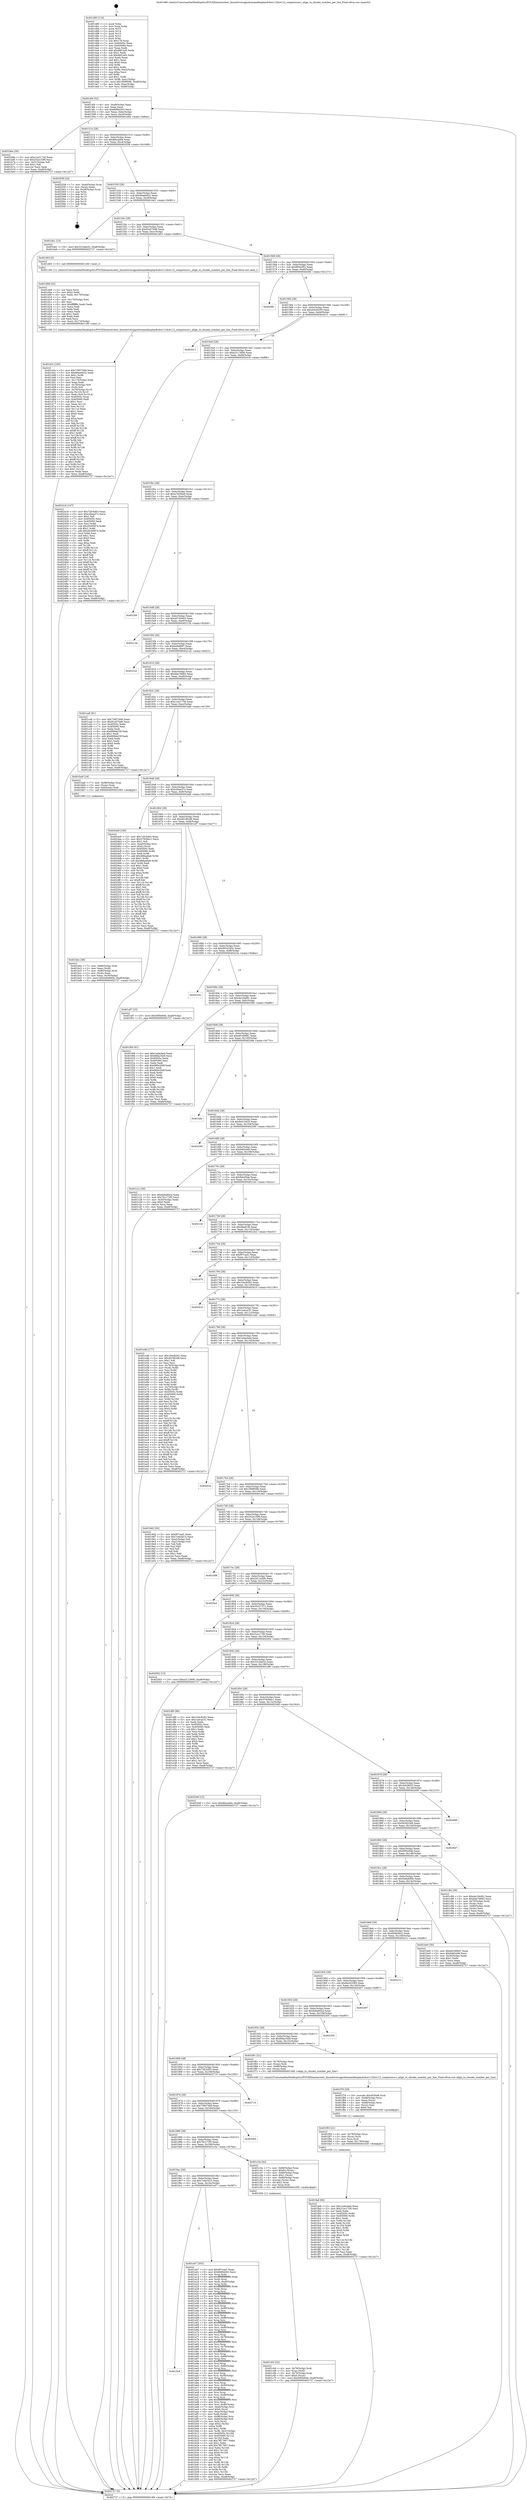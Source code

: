 digraph "0x401480" {
  label = "0x401480 (/mnt/c/Users/mathe/Desktop/tcc/POCII/binaries/extr_linuxdriversgpudrmamddisplaydcdce112dce112_compressor.c_align_to_chunks_number_per_line_Final-ollvm.out::main(0))"
  labelloc = "t"
  node[shape=record]

  Entry [label="",width=0.3,height=0.3,shape=circle,fillcolor=black,style=filled]
  "0x4014f4" [label="{
     0x4014f4 [32]\l
     | [instrs]\l
     &nbsp;&nbsp;0x4014f4 \<+6\>: mov -0xa8(%rbp),%eax\l
     &nbsp;&nbsp;0x4014fa \<+2\>: mov %eax,%ecx\l
     &nbsp;&nbsp;0x4014fc \<+6\>: sub $0x8bf6d263,%ecx\l
     &nbsp;&nbsp;0x401502 \<+6\>: mov %eax,-0xbc(%rbp)\l
     &nbsp;&nbsp;0x401508 \<+6\>: mov %ecx,-0xc0(%rbp)\l
     &nbsp;&nbsp;0x40150e \<+6\>: je 0000000000401b6a \<main+0x6ea\>\l
  }"]
  "0x401b6a" [label="{
     0x401b6a [30]\l
     | [instrs]\l
     &nbsp;&nbsp;0x401b6a \<+5\>: mov $0xc1a2173d,%eax\l
     &nbsp;&nbsp;0x401b6f \<+5\>: mov $0x252e1599,%ecx\l
     &nbsp;&nbsp;0x401b74 \<+3\>: mov -0x31(%rbp),%dl\l
     &nbsp;&nbsp;0x401b77 \<+3\>: test $0x1,%dl\l
     &nbsp;&nbsp;0x401b7a \<+3\>: cmovne %ecx,%eax\l
     &nbsp;&nbsp;0x401b7d \<+6\>: mov %eax,-0xa8(%rbp)\l
     &nbsp;&nbsp;0x401b83 \<+5\>: jmp 0000000000402727 \<main+0x12a7\>\l
  }"]
  "0x401514" [label="{
     0x401514 [28]\l
     | [instrs]\l
     &nbsp;&nbsp;0x401514 \<+5\>: jmp 0000000000401519 \<main+0x99\>\l
     &nbsp;&nbsp;0x401519 \<+6\>: mov -0xbc(%rbp),%eax\l
     &nbsp;&nbsp;0x40151f \<+5\>: sub $0x8facad0e,%eax\l
     &nbsp;&nbsp;0x401524 \<+6\>: mov %eax,-0xc4(%rbp)\l
     &nbsp;&nbsp;0x40152a \<+6\>: je 0000000000402558 \<main+0x10d8\>\l
  }"]
  Exit [label="",width=0.3,height=0.3,shape=circle,fillcolor=black,style=filled,peripheries=2]
  "0x402558" [label="{
     0x402558 [24]\l
     | [instrs]\l
     &nbsp;&nbsp;0x402558 \<+7\>: mov -0xa0(%rbp),%rax\l
     &nbsp;&nbsp;0x40255f \<+2\>: mov (%rax),%eax\l
     &nbsp;&nbsp;0x402561 \<+4\>: lea -0x28(%rbp),%rsp\l
     &nbsp;&nbsp;0x402565 \<+1\>: pop %rbx\l
     &nbsp;&nbsp;0x402566 \<+2\>: pop %r12\l
     &nbsp;&nbsp;0x402568 \<+2\>: pop %r13\l
     &nbsp;&nbsp;0x40256a \<+2\>: pop %r14\l
     &nbsp;&nbsp;0x40256c \<+2\>: pop %r15\l
     &nbsp;&nbsp;0x40256e \<+1\>: pop %rbp\l
     &nbsp;&nbsp;0x40256f \<+1\>: ret\l
  }"]
  "0x401530" [label="{
     0x401530 [28]\l
     | [instrs]\l
     &nbsp;&nbsp;0x401530 \<+5\>: jmp 0000000000401535 \<main+0xb5\>\l
     &nbsp;&nbsp;0x401535 \<+6\>: mov -0xbc(%rbp),%eax\l
     &nbsp;&nbsp;0x40153b \<+5\>: sub $0x90eeb622,%eax\l
     &nbsp;&nbsp;0x401540 \<+6\>: mov %eax,-0xc8(%rbp)\l
     &nbsp;&nbsp;0x401546 \<+6\>: je 0000000000401de1 \<main+0x961\>\l
  }"]
  "0x401fa8" [label="{
     0x401fa8 [90]\l
     | [instrs]\l
     &nbsp;&nbsp;0x401fa8 \<+5\>: mov $0x1adacbed,%eax\l
     &nbsp;&nbsp;0x401fad \<+5\>: mov $0x31ec1700,%esi\l
     &nbsp;&nbsp;0x401fb2 \<+2\>: xor %edx,%edx\l
     &nbsp;&nbsp;0x401fb4 \<+8\>: mov 0x40505c,%r8d\l
     &nbsp;&nbsp;0x401fbc \<+8\>: mov 0x405060,%r9d\l
     &nbsp;&nbsp;0x401fc4 \<+3\>: sub $0x1,%edx\l
     &nbsp;&nbsp;0x401fc7 \<+3\>: mov %r8d,%r10d\l
     &nbsp;&nbsp;0x401fca \<+3\>: add %edx,%r10d\l
     &nbsp;&nbsp;0x401fcd \<+4\>: imul %r10d,%r8d\l
     &nbsp;&nbsp;0x401fd1 \<+4\>: and $0x1,%r8d\l
     &nbsp;&nbsp;0x401fd5 \<+4\>: cmp $0x0,%r8d\l
     &nbsp;&nbsp;0x401fd9 \<+4\>: sete %r11b\l
     &nbsp;&nbsp;0x401fdd \<+4\>: cmp $0xa,%r9d\l
     &nbsp;&nbsp;0x401fe1 \<+3\>: setl %bl\l
     &nbsp;&nbsp;0x401fe4 \<+3\>: mov %r11b,%r14b\l
     &nbsp;&nbsp;0x401fe7 \<+3\>: and %bl,%r14b\l
     &nbsp;&nbsp;0x401fea \<+3\>: xor %bl,%r11b\l
     &nbsp;&nbsp;0x401fed \<+3\>: or %r11b,%r14b\l
     &nbsp;&nbsp;0x401ff0 \<+4\>: test $0x1,%r14b\l
     &nbsp;&nbsp;0x401ff4 \<+3\>: cmovne %esi,%eax\l
     &nbsp;&nbsp;0x401ff7 \<+6\>: mov %eax,-0xa8(%rbp)\l
     &nbsp;&nbsp;0x401ffd \<+5\>: jmp 0000000000402727 \<main+0x12a7\>\l
  }"]
  "0x401de1" [label="{
     0x401de1 [15]\l
     | [instrs]\l
     &nbsp;&nbsp;0x401de1 \<+10\>: movl $0x331bbe32,-0xa8(%rbp)\l
     &nbsp;&nbsp;0x401deb \<+5\>: jmp 0000000000402727 \<main+0x12a7\>\l
  }"]
  "0x40154c" [label="{
     0x40154c [28]\l
     | [instrs]\l
     &nbsp;&nbsp;0x40154c \<+5\>: jmp 0000000000401551 \<main+0xd1\>\l
     &nbsp;&nbsp;0x401551 \<+6\>: mov -0xbc(%rbp),%eax\l
     &nbsp;&nbsp;0x401557 \<+5\>: sub $0x91e57bd6,%eax\l
     &nbsp;&nbsp;0x40155c \<+6\>: mov %eax,-0xcc(%rbp)\l
     &nbsp;&nbsp;0x401562 \<+6\>: je 0000000000401d03 \<main+0x883\>\l
  }"]
  "0x401f93" [label="{
     0x401f93 [21]\l
     | [instrs]\l
     &nbsp;&nbsp;0x401f93 \<+4\>: mov -0x78(%rbp),%rcx\l
     &nbsp;&nbsp;0x401f97 \<+3\>: mov (%rcx),%rcx\l
     &nbsp;&nbsp;0x401f9a \<+3\>: mov %rcx,%rdi\l
     &nbsp;&nbsp;0x401f9d \<+6\>: mov %eax,-0x178(%rbp)\l
     &nbsp;&nbsp;0x401fa3 \<+5\>: call 0000000000401030 \<free@plt\>\l
     | [calls]\l
     &nbsp;&nbsp;0x401030 \{1\} (unknown)\l
  }"]
  "0x401d03" [label="{
     0x401d03 [5]\l
     | [instrs]\l
     &nbsp;&nbsp;0x401d03 \<+5\>: call 0000000000401160 \<next_i\>\l
     | [calls]\l
     &nbsp;&nbsp;0x401160 \{1\} (/mnt/c/Users/mathe/Desktop/tcc/POCII/binaries/extr_linuxdriversgpudrmamddisplaydcdce112dce112_compressor.c_align_to_chunks_number_per_line_Final-ollvm.out::next_i)\l
  }"]
  "0x401568" [label="{
     0x401568 [28]\l
     | [instrs]\l
     &nbsp;&nbsp;0x401568 \<+5\>: jmp 000000000040156d \<main+0xed\>\l
     &nbsp;&nbsp;0x40156d \<+6\>: mov -0xbc(%rbp),%eax\l
     &nbsp;&nbsp;0x401573 \<+5\>: sub $0x9f342f52,%eax\l
     &nbsp;&nbsp;0x401578 \<+6\>: mov %eax,-0xd0(%rbp)\l
     &nbsp;&nbsp;0x40157e \<+6\>: je 00000000004026fc \<main+0x127c\>\l
  }"]
  "0x401f76" [label="{
     0x401f76 [29]\l
     | [instrs]\l
     &nbsp;&nbsp;0x401f76 \<+10\>: movabs $0x4030d6,%rdi\l
     &nbsp;&nbsp;0x401f80 \<+4\>: mov -0x68(%rbp),%rcx\l
     &nbsp;&nbsp;0x401f84 \<+2\>: mov %eax,(%rcx)\l
     &nbsp;&nbsp;0x401f86 \<+4\>: mov -0x68(%rbp),%rcx\l
     &nbsp;&nbsp;0x401f8a \<+2\>: mov (%rcx),%esi\l
     &nbsp;&nbsp;0x401f8c \<+2\>: mov $0x0,%al\l
     &nbsp;&nbsp;0x401f8e \<+5\>: call 0000000000401040 \<printf@plt\>\l
     | [calls]\l
     &nbsp;&nbsp;0x401040 \{1\} (unknown)\l
  }"]
  "0x4026fc" [label="{
     0x4026fc\l
  }", style=dashed]
  "0x401584" [label="{
     0x401584 [28]\l
     | [instrs]\l
     &nbsp;&nbsp;0x401584 \<+5\>: jmp 0000000000401589 \<main+0x109\>\l
     &nbsp;&nbsp;0x401589 \<+6\>: mov -0xbc(%rbp),%eax\l
     &nbsp;&nbsp;0x40158f \<+5\>: sub $0xa0d3d259,%eax\l
     &nbsp;&nbsp;0x401594 \<+6\>: mov %eax,-0xd4(%rbp)\l
     &nbsp;&nbsp;0x40159a \<+6\>: je 0000000000402011 \<main+0xb91\>\l
  }"]
  "0x401d3c" [label="{
     0x401d3c [165]\l
     | [instrs]\l
     &nbsp;&nbsp;0x401d3c \<+5\>: mov $0x73857d49,%ecx\l
     &nbsp;&nbsp;0x401d41 \<+5\>: mov $0x90eeb622,%edx\l
     &nbsp;&nbsp;0x401d46 \<+3\>: mov $0x1,%r8b\l
     &nbsp;&nbsp;0x401d49 \<+2\>: xor %esi,%esi\l
     &nbsp;&nbsp;0x401d4b \<+6\>: mov -0x174(%rbp),%edi\l
     &nbsp;&nbsp;0x401d51 \<+3\>: imul %eax,%edi\l
     &nbsp;&nbsp;0x401d54 \<+4\>: mov -0x78(%rbp),%r9\l
     &nbsp;&nbsp;0x401d58 \<+3\>: mov (%r9),%r9\l
     &nbsp;&nbsp;0x401d5b \<+4\>: mov -0x70(%rbp),%r10\l
     &nbsp;&nbsp;0x401d5f \<+3\>: movslq (%r10),%r10\l
     &nbsp;&nbsp;0x401d62 \<+4\>: mov %edi,(%r9,%r10,4)\l
     &nbsp;&nbsp;0x401d66 \<+7\>: mov 0x40505c,%eax\l
     &nbsp;&nbsp;0x401d6d \<+7\>: mov 0x405060,%edi\l
     &nbsp;&nbsp;0x401d74 \<+3\>: sub $0x1,%esi\l
     &nbsp;&nbsp;0x401d77 \<+3\>: mov %eax,%r11d\l
     &nbsp;&nbsp;0x401d7a \<+3\>: add %esi,%r11d\l
     &nbsp;&nbsp;0x401d7d \<+4\>: imul %r11d,%eax\l
     &nbsp;&nbsp;0x401d81 \<+3\>: and $0x1,%eax\l
     &nbsp;&nbsp;0x401d84 \<+3\>: cmp $0x0,%eax\l
     &nbsp;&nbsp;0x401d87 \<+3\>: sete %bl\l
     &nbsp;&nbsp;0x401d8a \<+3\>: cmp $0xa,%edi\l
     &nbsp;&nbsp;0x401d8d \<+4\>: setl %r14b\l
     &nbsp;&nbsp;0x401d91 \<+3\>: mov %bl,%r15b\l
     &nbsp;&nbsp;0x401d94 \<+4\>: xor $0xff,%r15b\l
     &nbsp;&nbsp;0x401d98 \<+3\>: mov %r14b,%r12b\l
     &nbsp;&nbsp;0x401d9b \<+4\>: xor $0xff,%r12b\l
     &nbsp;&nbsp;0x401d9f \<+4\>: xor $0x1,%r8b\l
     &nbsp;&nbsp;0x401da3 \<+3\>: mov %r15b,%r13b\l
     &nbsp;&nbsp;0x401da6 \<+4\>: and $0xff,%r13b\l
     &nbsp;&nbsp;0x401daa \<+3\>: and %r8b,%bl\l
     &nbsp;&nbsp;0x401dad \<+3\>: mov %r12b,%al\l
     &nbsp;&nbsp;0x401db0 \<+2\>: and $0xff,%al\l
     &nbsp;&nbsp;0x401db2 \<+3\>: and %r8b,%r14b\l
     &nbsp;&nbsp;0x401db5 \<+3\>: or %bl,%r13b\l
     &nbsp;&nbsp;0x401db8 \<+3\>: or %r14b,%al\l
     &nbsp;&nbsp;0x401dbb \<+3\>: xor %al,%r13b\l
     &nbsp;&nbsp;0x401dbe \<+3\>: or %r12b,%r15b\l
     &nbsp;&nbsp;0x401dc1 \<+4\>: xor $0xff,%r15b\l
     &nbsp;&nbsp;0x401dc5 \<+4\>: or $0x1,%r8b\l
     &nbsp;&nbsp;0x401dc9 \<+3\>: and %r8b,%r15b\l
     &nbsp;&nbsp;0x401dcc \<+3\>: or %r15b,%r13b\l
     &nbsp;&nbsp;0x401dcf \<+4\>: test $0x1,%r13b\l
     &nbsp;&nbsp;0x401dd3 \<+3\>: cmovne %edx,%ecx\l
     &nbsp;&nbsp;0x401dd6 \<+6\>: mov %ecx,-0xa8(%rbp)\l
     &nbsp;&nbsp;0x401ddc \<+5\>: jmp 0000000000402727 \<main+0x12a7\>\l
  }"]
  "0x402011" [label="{
     0x402011\l
  }", style=dashed]
  "0x4015a0" [label="{
     0x4015a0 [28]\l
     | [instrs]\l
     &nbsp;&nbsp;0x4015a0 \<+5\>: jmp 00000000004015a5 \<main+0x125\>\l
     &nbsp;&nbsp;0x4015a5 \<+6\>: mov -0xbc(%rbp),%eax\l
     &nbsp;&nbsp;0x4015ab \<+5\>: sub $0xa3113690,%eax\l
     &nbsp;&nbsp;0x4015b0 \<+6\>: mov %eax,-0xd8(%rbp)\l
     &nbsp;&nbsp;0x4015b6 \<+6\>: je 0000000000402416 \<main+0xf96\>\l
  }"]
  "0x401d08" [label="{
     0x401d08 [52]\l
     | [instrs]\l
     &nbsp;&nbsp;0x401d08 \<+2\>: xor %ecx,%ecx\l
     &nbsp;&nbsp;0x401d0a \<+5\>: mov $0x2,%edx\l
     &nbsp;&nbsp;0x401d0f \<+6\>: mov %edx,-0x170(%rbp)\l
     &nbsp;&nbsp;0x401d15 \<+1\>: cltd\l
     &nbsp;&nbsp;0x401d16 \<+6\>: mov -0x170(%rbp),%esi\l
     &nbsp;&nbsp;0x401d1c \<+2\>: idiv %esi\l
     &nbsp;&nbsp;0x401d1e \<+6\>: imul $0xfffffffe,%edx,%edx\l
     &nbsp;&nbsp;0x401d24 \<+2\>: mov %ecx,%edi\l
     &nbsp;&nbsp;0x401d26 \<+2\>: sub %edx,%edi\l
     &nbsp;&nbsp;0x401d28 \<+2\>: mov %ecx,%edx\l
     &nbsp;&nbsp;0x401d2a \<+3\>: sub $0x1,%edx\l
     &nbsp;&nbsp;0x401d2d \<+2\>: add %edx,%edi\l
     &nbsp;&nbsp;0x401d2f \<+2\>: sub %edi,%ecx\l
     &nbsp;&nbsp;0x401d31 \<+6\>: mov %ecx,-0x174(%rbp)\l
     &nbsp;&nbsp;0x401d37 \<+5\>: call 0000000000401160 \<next_i\>\l
     | [calls]\l
     &nbsp;&nbsp;0x401160 \{1\} (/mnt/c/Users/mathe/Desktop/tcc/POCII/binaries/extr_linuxdriversgpudrmamddisplaydcdce112dce112_compressor.c_align_to_chunks_number_per_line_Final-ollvm.out::next_i)\l
  }"]
  "0x402416" [label="{
     0x402416 [147]\l
     | [instrs]\l
     &nbsp;&nbsp;0x402416 \<+5\>: mov $0x72fc5d03,%eax\l
     &nbsp;&nbsp;0x40241b \<+5\>: mov $0xc2bea37c,%ecx\l
     &nbsp;&nbsp;0x402420 \<+2\>: mov $0x1,%dl\l
     &nbsp;&nbsp;0x402422 \<+7\>: mov 0x40505c,%esi\l
     &nbsp;&nbsp;0x402429 \<+7\>: mov 0x405060,%edi\l
     &nbsp;&nbsp;0x402430 \<+3\>: mov %esi,%r8d\l
     &nbsp;&nbsp;0x402433 \<+7\>: sub $0x20c95874,%r8d\l
     &nbsp;&nbsp;0x40243a \<+4\>: sub $0x1,%r8d\l
     &nbsp;&nbsp;0x40243e \<+7\>: add $0x20c95874,%r8d\l
     &nbsp;&nbsp;0x402445 \<+4\>: imul %r8d,%esi\l
     &nbsp;&nbsp;0x402449 \<+3\>: and $0x1,%esi\l
     &nbsp;&nbsp;0x40244c \<+3\>: cmp $0x0,%esi\l
     &nbsp;&nbsp;0x40244f \<+4\>: sete %r9b\l
     &nbsp;&nbsp;0x402453 \<+3\>: cmp $0xa,%edi\l
     &nbsp;&nbsp;0x402456 \<+4\>: setl %r10b\l
     &nbsp;&nbsp;0x40245a \<+3\>: mov %r9b,%r11b\l
     &nbsp;&nbsp;0x40245d \<+4\>: xor $0xff,%r11b\l
     &nbsp;&nbsp;0x402461 \<+3\>: mov %r10b,%bl\l
     &nbsp;&nbsp;0x402464 \<+3\>: xor $0xff,%bl\l
     &nbsp;&nbsp;0x402467 \<+3\>: xor $0x1,%dl\l
     &nbsp;&nbsp;0x40246a \<+3\>: mov %r11b,%r14b\l
     &nbsp;&nbsp;0x40246d \<+4\>: and $0xff,%r14b\l
     &nbsp;&nbsp;0x402471 \<+3\>: and %dl,%r9b\l
     &nbsp;&nbsp;0x402474 \<+3\>: mov %bl,%r15b\l
     &nbsp;&nbsp;0x402477 \<+4\>: and $0xff,%r15b\l
     &nbsp;&nbsp;0x40247b \<+3\>: and %dl,%r10b\l
     &nbsp;&nbsp;0x40247e \<+3\>: or %r9b,%r14b\l
     &nbsp;&nbsp;0x402481 \<+3\>: or %r10b,%r15b\l
     &nbsp;&nbsp;0x402484 \<+3\>: xor %r15b,%r14b\l
     &nbsp;&nbsp;0x402487 \<+3\>: or %bl,%r11b\l
     &nbsp;&nbsp;0x40248a \<+4\>: xor $0xff,%r11b\l
     &nbsp;&nbsp;0x40248e \<+3\>: or $0x1,%dl\l
     &nbsp;&nbsp;0x402491 \<+3\>: and %dl,%r11b\l
     &nbsp;&nbsp;0x402494 \<+3\>: or %r11b,%r14b\l
     &nbsp;&nbsp;0x402497 \<+4\>: test $0x1,%r14b\l
     &nbsp;&nbsp;0x40249b \<+3\>: cmovne %ecx,%eax\l
     &nbsp;&nbsp;0x40249e \<+6\>: mov %eax,-0xa8(%rbp)\l
     &nbsp;&nbsp;0x4024a4 \<+5\>: jmp 0000000000402727 \<main+0x12a7\>\l
  }"]
  "0x4015bc" [label="{
     0x4015bc [28]\l
     | [instrs]\l
     &nbsp;&nbsp;0x4015bc \<+5\>: jmp 00000000004015c1 \<main+0x141\>\l
     &nbsp;&nbsp;0x4015c1 \<+6\>: mov -0xbc(%rbp),%eax\l
     &nbsp;&nbsp;0x4015c7 \<+5\>: sub $0xa795f4a9,%eax\l
     &nbsp;&nbsp;0x4015cc \<+6\>: mov %eax,-0xdc(%rbp)\l
     &nbsp;&nbsp;0x4015d2 \<+6\>: je 000000000040236f \<main+0xeef\>\l
  }"]
  "0x401c64" [label="{
     0x401c64 [32]\l
     | [instrs]\l
     &nbsp;&nbsp;0x401c64 \<+4\>: mov -0x78(%rbp),%rdi\l
     &nbsp;&nbsp;0x401c68 \<+3\>: mov %rax,(%rdi)\l
     &nbsp;&nbsp;0x401c6b \<+4\>: mov -0x70(%rbp),%rax\l
     &nbsp;&nbsp;0x401c6f \<+6\>: movl $0x0,(%rax)\l
     &nbsp;&nbsp;0x401c75 \<+10\>: movl $0x56f5e64b,-0xa8(%rbp)\l
     &nbsp;&nbsp;0x401c7f \<+5\>: jmp 0000000000402727 \<main+0x12a7\>\l
  }"]
  "0x40236f" [label="{
     0x40236f\l
  }", style=dashed]
  "0x4015d8" [label="{
     0x4015d8 [28]\l
     | [instrs]\l
     &nbsp;&nbsp;0x4015d8 \<+5\>: jmp 00000000004015dd \<main+0x15d\>\l
     &nbsp;&nbsp;0x4015dd \<+6\>: mov -0xbc(%rbp),%eax\l
     &nbsp;&nbsp;0x4015e3 \<+5\>: sub $0xab7d3643,%eax\l
     &nbsp;&nbsp;0x4015e8 \<+6\>: mov %eax,-0xe0(%rbp)\l
     &nbsp;&nbsp;0x4015ee \<+6\>: je 000000000040213d \<main+0xcbd\>\l
  }"]
  "0x401bbc" [label="{
     0x401bbc [36]\l
     | [instrs]\l
     &nbsp;&nbsp;0x401bbc \<+7\>: mov -0x90(%rbp),%rdi\l
     &nbsp;&nbsp;0x401bc3 \<+2\>: mov %eax,(%rdi)\l
     &nbsp;&nbsp;0x401bc5 \<+7\>: mov -0x90(%rbp),%rdi\l
     &nbsp;&nbsp;0x401bcc \<+2\>: mov (%rdi),%eax\l
     &nbsp;&nbsp;0x401bce \<+3\>: mov %eax,-0x30(%rbp)\l
     &nbsp;&nbsp;0x401bd1 \<+10\>: movl $0x5a9a9d0b,-0xa8(%rbp)\l
     &nbsp;&nbsp;0x401bdb \<+5\>: jmp 0000000000402727 \<main+0x12a7\>\l
  }"]
  "0x40213d" [label="{
     0x40213d\l
  }", style=dashed]
  "0x4015f4" [label="{
     0x4015f4 [28]\l
     | [instrs]\l
     &nbsp;&nbsp;0x4015f4 \<+5\>: jmp 00000000004015f9 \<main+0x179\>\l
     &nbsp;&nbsp;0x4015f9 \<+6\>: mov -0xbc(%rbp),%eax\l
     &nbsp;&nbsp;0x4015ff \<+5\>: sub $0xba9e8fd7,%eax\l
     &nbsp;&nbsp;0x401604 \<+6\>: mov %eax,-0xe4(%rbp)\l
     &nbsp;&nbsp;0x40160a \<+6\>: je 00000000004021a2 \<main+0xd22\>\l
  }"]
  "0x4019c8" [label="{
     0x4019c8\l
  }", style=dashed]
  "0x4021a2" [label="{
     0x4021a2\l
  }", style=dashed]
  "0x401610" [label="{
     0x401610 [28]\l
     | [instrs]\l
     &nbsp;&nbsp;0x401610 \<+5\>: jmp 0000000000401615 \<main+0x195\>\l
     &nbsp;&nbsp;0x401615 \<+6\>: mov -0xbc(%rbp),%eax\l
     &nbsp;&nbsp;0x40161b \<+5\>: sub $0xbbe76683,%eax\l
     &nbsp;&nbsp;0x401620 \<+6\>: mov %eax,-0xe8(%rbp)\l
     &nbsp;&nbsp;0x401626 \<+6\>: je 0000000000401ca8 \<main+0x828\>\l
  }"]
  "0x401a07" [label="{
     0x401a07 [355]\l
     | [instrs]\l
     &nbsp;&nbsp;0x401a07 \<+5\>: mov $0xf97cad1,%eax\l
     &nbsp;&nbsp;0x401a0c \<+5\>: mov $0x8bf6d263,%ecx\l
     &nbsp;&nbsp;0x401a11 \<+3\>: mov %rsp,%rdx\l
     &nbsp;&nbsp;0x401a14 \<+4\>: add $0xfffffffffffffff0,%rdx\l
     &nbsp;&nbsp;0x401a18 \<+3\>: mov %rdx,%rsp\l
     &nbsp;&nbsp;0x401a1b \<+7\>: mov %rdx,-0xa0(%rbp)\l
     &nbsp;&nbsp;0x401a22 \<+3\>: mov %rsp,%rdx\l
     &nbsp;&nbsp;0x401a25 \<+4\>: add $0xfffffffffffffff0,%rdx\l
     &nbsp;&nbsp;0x401a29 \<+3\>: mov %rdx,%rsp\l
     &nbsp;&nbsp;0x401a2c \<+3\>: mov %rsp,%rsi\l
     &nbsp;&nbsp;0x401a2f \<+4\>: add $0xfffffffffffffff0,%rsi\l
     &nbsp;&nbsp;0x401a33 \<+3\>: mov %rsi,%rsp\l
     &nbsp;&nbsp;0x401a36 \<+7\>: mov %rsi,-0x98(%rbp)\l
     &nbsp;&nbsp;0x401a3d \<+3\>: mov %rsp,%rsi\l
     &nbsp;&nbsp;0x401a40 \<+4\>: add $0xfffffffffffffff0,%rsi\l
     &nbsp;&nbsp;0x401a44 \<+3\>: mov %rsi,%rsp\l
     &nbsp;&nbsp;0x401a47 \<+7\>: mov %rsi,-0x90(%rbp)\l
     &nbsp;&nbsp;0x401a4e \<+3\>: mov %rsp,%rsi\l
     &nbsp;&nbsp;0x401a51 \<+4\>: add $0xfffffffffffffff0,%rsi\l
     &nbsp;&nbsp;0x401a55 \<+3\>: mov %rsi,%rsp\l
     &nbsp;&nbsp;0x401a58 \<+7\>: mov %rsi,-0x88(%rbp)\l
     &nbsp;&nbsp;0x401a5f \<+3\>: mov %rsp,%rsi\l
     &nbsp;&nbsp;0x401a62 \<+4\>: add $0xfffffffffffffff0,%rsi\l
     &nbsp;&nbsp;0x401a66 \<+3\>: mov %rsi,%rsp\l
     &nbsp;&nbsp;0x401a69 \<+4\>: mov %rsi,-0x80(%rbp)\l
     &nbsp;&nbsp;0x401a6d \<+3\>: mov %rsp,%rsi\l
     &nbsp;&nbsp;0x401a70 \<+4\>: add $0xfffffffffffffff0,%rsi\l
     &nbsp;&nbsp;0x401a74 \<+3\>: mov %rsi,%rsp\l
     &nbsp;&nbsp;0x401a77 \<+4\>: mov %rsi,-0x78(%rbp)\l
     &nbsp;&nbsp;0x401a7b \<+3\>: mov %rsp,%rsi\l
     &nbsp;&nbsp;0x401a7e \<+4\>: add $0xfffffffffffffff0,%rsi\l
     &nbsp;&nbsp;0x401a82 \<+3\>: mov %rsi,%rsp\l
     &nbsp;&nbsp;0x401a85 \<+4\>: mov %rsi,-0x70(%rbp)\l
     &nbsp;&nbsp;0x401a89 \<+3\>: mov %rsp,%rsi\l
     &nbsp;&nbsp;0x401a8c \<+4\>: add $0xfffffffffffffff0,%rsi\l
     &nbsp;&nbsp;0x401a90 \<+3\>: mov %rsi,%rsp\l
     &nbsp;&nbsp;0x401a93 \<+4\>: mov %rsi,-0x68(%rbp)\l
     &nbsp;&nbsp;0x401a97 \<+3\>: mov %rsp,%rsi\l
     &nbsp;&nbsp;0x401a9a \<+4\>: add $0xfffffffffffffff0,%rsi\l
     &nbsp;&nbsp;0x401a9e \<+3\>: mov %rsi,%rsp\l
     &nbsp;&nbsp;0x401aa1 \<+4\>: mov %rsi,-0x60(%rbp)\l
     &nbsp;&nbsp;0x401aa5 \<+3\>: mov %rsp,%rsi\l
     &nbsp;&nbsp;0x401aa8 \<+4\>: add $0xfffffffffffffff0,%rsi\l
     &nbsp;&nbsp;0x401aac \<+3\>: mov %rsi,%rsp\l
     &nbsp;&nbsp;0x401aaf \<+4\>: mov %rsi,-0x58(%rbp)\l
     &nbsp;&nbsp;0x401ab3 \<+3\>: mov %rsp,%rsi\l
     &nbsp;&nbsp;0x401ab6 \<+4\>: add $0xfffffffffffffff0,%rsi\l
     &nbsp;&nbsp;0x401aba \<+3\>: mov %rsi,%rsp\l
     &nbsp;&nbsp;0x401abd \<+4\>: mov %rsi,-0x50(%rbp)\l
     &nbsp;&nbsp;0x401ac1 \<+3\>: mov %rsp,%rsi\l
     &nbsp;&nbsp;0x401ac4 \<+4\>: add $0xfffffffffffffff0,%rsi\l
     &nbsp;&nbsp;0x401ac8 \<+3\>: mov %rsi,%rsp\l
     &nbsp;&nbsp;0x401acb \<+4\>: mov %rsi,-0x48(%rbp)\l
     &nbsp;&nbsp;0x401acf \<+3\>: mov %rsp,%rsi\l
     &nbsp;&nbsp;0x401ad2 \<+4\>: add $0xfffffffffffffff0,%rsi\l
     &nbsp;&nbsp;0x401ad6 \<+3\>: mov %rsi,%rsp\l
     &nbsp;&nbsp;0x401ad9 \<+4\>: mov %rsi,-0x40(%rbp)\l
     &nbsp;&nbsp;0x401add \<+7\>: mov -0xa0(%rbp),%rsi\l
     &nbsp;&nbsp;0x401ae4 \<+6\>: movl $0x0,(%rsi)\l
     &nbsp;&nbsp;0x401aea \<+6\>: mov -0xac(%rbp),%edi\l
     &nbsp;&nbsp;0x401af0 \<+2\>: mov %edi,(%rdx)\l
     &nbsp;&nbsp;0x401af2 \<+7\>: mov -0x98(%rbp),%rsi\l
     &nbsp;&nbsp;0x401af9 \<+7\>: mov -0xb8(%rbp),%r8\l
     &nbsp;&nbsp;0x401b00 \<+3\>: mov %r8,(%rsi)\l
     &nbsp;&nbsp;0x401b03 \<+3\>: cmpl $0x2,(%rdx)\l
     &nbsp;&nbsp;0x401b06 \<+4\>: setne %r9b\l
     &nbsp;&nbsp;0x401b0a \<+4\>: and $0x1,%r9b\l
     &nbsp;&nbsp;0x401b0e \<+4\>: mov %r9b,-0x31(%rbp)\l
     &nbsp;&nbsp;0x401b12 \<+8\>: mov 0x40505c,%r10d\l
     &nbsp;&nbsp;0x401b1a \<+8\>: mov 0x405060,%r11d\l
     &nbsp;&nbsp;0x401b22 \<+3\>: mov %r10d,%ebx\l
     &nbsp;&nbsp;0x401b25 \<+6\>: sub $0x7ff17607,%ebx\l
     &nbsp;&nbsp;0x401b2b \<+3\>: sub $0x1,%ebx\l
     &nbsp;&nbsp;0x401b2e \<+6\>: add $0x7ff17607,%ebx\l
     &nbsp;&nbsp;0x401b34 \<+4\>: imul %ebx,%r10d\l
     &nbsp;&nbsp;0x401b38 \<+4\>: and $0x1,%r10d\l
     &nbsp;&nbsp;0x401b3c \<+4\>: cmp $0x0,%r10d\l
     &nbsp;&nbsp;0x401b40 \<+4\>: sete %r9b\l
     &nbsp;&nbsp;0x401b44 \<+4\>: cmp $0xa,%r11d\l
     &nbsp;&nbsp;0x401b48 \<+4\>: setl %r14b\l
     &nbsp;&nbsp;0x401b4c \<+3\>: mov %r9b,%r15b\l
     &nbsp;&nbsp;0x401b4f \<+3\>: and %r14b,%r15b\l
     &nbsp;&nbsp;0x401b52 \<+3\>: xor %r14b,%r9b\l
     &nbsp;&nbsp;0x401b55 \<+3\>: or %r9b,%r15b\l
     &nbsp;&nbsp;0x401b58 \<+4\>: test $0x1,%r15b\l
     &nbsp;&nbsp;0x401b5c \<+3\>: cmovne %ecx,%eax\l
     &nbsp;&nbsp;0x401b5f \<+6\>: mov %eax,-0xa8(%rbp)\l
     &nbsp;&nbsp;0x401b65 \<+5\>: jmp 0000000000402727 \<main+0x12a7\>\l
  }"]
  "0x401ca8" [label="{
     0x401ca8 [91]\l
     | [instrs]\l
     &nbsp;&nbsp;0x401ca8 \<+5\>: mov $0x73857d49,%eax\l
     &nbsp;&nbsp;0x401cad \<+5\>: mov $0x91e57bd6,%ecx\l
     &nbsp;&nbsp;0x401cb2 \<+7\>: mov 0x40505c,%edx\l
     &nbsp;&nbsp;0x401cb9 \<+7\>: mov 0x405060,%esi\l
     &nbsp;&nbsp;0x401cc0 \<+2\>: mov %edx,%edi\l
     &nbsp;&nbsp;0x401cc2 \<+6\>: sub $0x689de25f,%edi\l
     &nbsp;&nbsp;0x401cc8 \<+3\>: sub $0x1,%edi\l
     &nbsp;&nbsp;0x401ccb \<+6\>: add $0x689de25f,%edi\l
     &nbsp;&nbsp;0x401cd1 \<+3\>: imul %edi,%edx\l
     &nbsp;&nbsp;0x401cd4 \<+3\>: and $0x1,%edx\l
     &nbsp;&nbsp;0x401cd7 \<+3\>: cmp $0x0,%edx\l
     &nbsp;&nbsp;0x401cda \<+4\>: sete %r8b\l
     &nbsp;&nbsp;0x401cde \<+3\>: cmp $0xa,%esi\l
     &nbsp;&nbsp;0x401ce1 \<+4\>: setl %r9b\l
     &nbsp;&nbsp;0x401ce5 \<+3\>: mov %r8b,%r10b\l
     &nbsp;&nbsp;0x401ce8 \<+3\>: and %r9b,%r10b\l
     &nbsp;&nbsp;0x401ceb \<+3\>: xor %r9b,%r8b\l
     &nbsp;&nbsp;0x401cee \<+3\>: or %r8b,%r10b\l
     &nbsp;&nbsp;0x401cf1 \<+4\>: test $0x1,%r10b\l
     &nbsp;&nbsp;0x401cf5 \<+3\>: cmovne %ecx,%eax\l
     &nbsp;&nbsp;0x401cf8 \<+6\>: mov %eax,-0xa8(%rbp)\l
     &nbsp;&nbsp;0x401cfe \<+5\>: jmp 0000000000402727 \<main+0x12a7\>\l
  }"]
  "0x40162c" [label="{
     0x40162c [28]\l
     | [instrs]\l
     &nbsp;&nbsp;0x40162c \<+5\>: jmp 0000000000401631 \<main+0x1b1\>\l
     &nbsp;&nbsp;0x401631 \<+6\>: mov -0xbc(%rbp),%eax\l
     &nbsp;&nbsp;0x401637 \<+5\>: sub $0xc1a2173d,%eax\l
     &nbsp;&nbsp;0x40163c \<+6\>: mov %eax,-0xec(%rbp)\l
     &nbsp;&nbsp;0x401642 \<+6\>: je 0000000000401ba9 \<main+0x729\>\l
  }"]
  "0x4019ac" [label="{
     0x4019ac [28]\l
     | [instrs]\l
     &nbsp;&nbsp;0x4019ac \<+5\>: jmp 00000000004019b1 \<main+0x531\>\l
     &nbsp;&nbsp;0x4019b1 \<+6\>: mov -0xbc(%rbp),%eax\l
     &nbsp;&nbsp;0x4019b7 \<+5\>: sub $0x7cde5415,%eax\l
     &nbsp;&nbsp;0x4019bc \<+6\>: mov %eax,-0x16c(%rbp)\l
     &nbsp;&nbsp;0x4019c2 \<+6\>: je 0000000000401a07 \<main+0x587\>\l
  }"]
  "0x401ba9" [label="{
     0x401ba9 [19]\l
     | [instrs]\l
     &nbsp;&nbsp;0x401ba9 \<+7\>: mov -0x98(%rbp),%rax\l
     &nbsp;&nbsp;0x401bb0 \<+3\>: mov (%rax),%rax\l
     &nbsp;&nbsp;0x401bb3 \<+4\>: mov 0x8(%rax),%rdi\l
     &nbsp;&nbsp;0x401bb7 \<+5\>: call 0000000000401060 \<atoi@plt\>\l
     | [calls]\l
     &nbsp;&nbsp;0x401060 \{1\} (unknown)\l
  }"]
  "0x401648" [label="{
     0x401648 [28]\l
     | [instrs]\l
     &nbsp;&nbsp;0x401648 \<+5\>: jmp 000000000040164d \<main+0x1cd\>\l
     &nbsp;&nbsp;0x40164d \<+6\>: mov -0xbc(%rbp),%eax\l
     &nbsp;&nbsp;0x401653 \<+5\>: sub $0xc2bea37c,%eax\l
     &nbsp;&nbsp;0x401658 \<+6\>: mov %eax,-0xf0(%rbp)\l
     &nbsp;&nbsp;0x40165e \<+6\>: je 00000000004024a9 \<main+0x1029\>\l
  }"]
  "0x401c3a" [label="{
     0x401c3a [42]\l
     | [instrs]\l
     &nbsp;&nbsp;0x401c3a \<+7\>: mov -0x88(%rbp),%rax\l
     &nbsp;&nbsp;0x401c41 \<+6\>: movl $0x64,(%rax)\l
     &nbsp;&nbsp;0x401c47 \<+4\>: mov -0x80(%rbp),%rax\l
     &nbsp;&nbsp;0x401c4b \<+6\>: movl $0x1,(%rax)\l
     &nbsp;&nbsp;0x401c51 \<+4\>: mov -0x80(%rbp),%rax\l
     &nbsp;&nbsp;0x401c55 \<+3\>: movslq (%rax),%rax\l
     &nbsp;&nbsp;0x401c58 \<+4\>: shl $0x2,%rax\l
     &nbsp;&nbsp;0x401c5c \<+3\>: mov %rax,%rdi\l
     &nbsp;&nbsp;0x401c5f \<+5\>: call 0000000000401050 \<malloc@plt\>\l
     | [calls]\l
     &nbsp;&nbsp;0x401050 \{1\} (unknown)\l
  }"]
  "0x4024a9" [label="{
     0x4024a9 [160]\l
     | [instrs]\l
     &nbsp;&nbsp;0x4024a9 \<+5\>: mov $0x72fc5d03,%eax\l
     &nbsp;&nbsp;0x4024ae \<+5\>: mov $0x378394c1,%ecx\l
     &nbsp;&nbsp;0x4024b3 \<+2\>: mov $0x1,%dl\l
     &nbsp;&nbsp;0x4024b5 \<+7\>: mov -0xa0(%rbp),%rsi\l
     &nbsp;&nbsp;0x4024bc \<+6\>: movl $0x0,(%rsi)\l
     &nbsp;&nbsp;0x4024c2 \<+7\>: mov 0x40505c,%edi\l
     &nbsp;&nbsp;0x4024c9 \<+8\>: mov 0x405060,%r8d\l
     &nbsp;&nbsp;0x4024d1 \<+3\>: mov %edi,%r9d\l
     &nbsp;&nbsp;0x4024d4 \<+7\>: add $0x468aa6a8,%r9d\l
     &nbsp;&nbsp;0x4024db \<+4\>: sub $0x1,%r9d\l
     &nbsp;&nbsp;0x4024df \<+7\>: sub $0x468aa6a8,%r9d\l
     &nbsp;&nbsp;0x4024e6 \<+4\>: imul %r9d,%edi\l
     &nbsp;&nbsp;0x4024ea \<+3\>: and $0x1,%edi\l
     &nbsp;&nbsp;0x4024ed \<+3\>: cmp $0x0,%edi\l
     &nbsp;&nbsp;0x4024f0 \<+4\>: sete %r10b\l
     &nbsp;&nbsp;0x4024f4 \<+4\>: cmp $0xa,%r8d\l
     &nbsp;&nbsp;0x4024f8 \<+4\>: setl %r11b\l
     &nbsp;&nbsp;0x4024fc \<+3\>: mov %r10b,%bl\l
     &nbsp;&nbsp;0x4024ff \<+3\>: xor $0xff,%bl\l
     &nbsp;&nbsp;0x402502 \<+3\>: mov %r11b,%r14b\l
     &nbsp;&nbsp;0x402505 \<+4\>: xor $0xff,%r14b\l
     &nbsp;&nbsp;0x402509 \<+3\>: xor $0x1,%dl\l
     &nbsp;&nbsp;0x40250c \<+3\>: mov %bl,%r15b\l
     &nbsp;&nbsp;0x40250f \<+4\>: and $0xff,%r15b\l
     &nbsp;&nbsp;0x402513 \<+3\>: and %dl,%r10b\l
     &nbsp;&nbsp;0x402516 \<+3\>: mov %r14b,%r12b\l
     &nbsp;&nbsp;0x402519 \<+4\>: and $0xff,%r12b\l
     &nbsp;&nbsp;0x40251d \<+3\>: and %dl,%r11b\l
     &nbsp;&nbsp;0x402520 \<+3\>: or %r10b,%r15b\l
     &nbsp;&nbsp;0x402523 \<+3\>: or %r11b,%r12b\l
     &nbsp;&nbsp;0x402526 \<+3\>: xor %r12b,%r15b\l
     &nbsp;&nbsp;0x402529 \<+3\>: or %r14b,%bl\l
     &nbsp;&nbsp;0x40252c \<+3\>: xor $0xff,%bl\l
     &nbsp;&nbsp;0x40252f \<+3\>: or $0x1,%dl\l
     &nbsp;&nbsp;0x402532 \<+2\>: and %dl,%bl\l
     &nbsp;&nbsp;0x402534 \<+3\>: or %bl,%r15b\l
     &nbsp;&nbsp;0x402537 \<+4\>: test $0x1,%r15b\l
     &nbsp;&nbsp;0x40253b \<+3\>: cmovne %ecx,%eax\l
     &nbsp;&nbsp;0x40253e \<+6\>: mov %eax,-0xa8(%rbp)\l
     &nbsp;&nbsp;0x402544 \<+5\>: jmp 0000000000402727 \<main+0x12a7\>\l
  }"]
  "0x401664" [label="{
     0x401664 [28]\l
     | [instrs]\l
     &nbsp;&nbsp;0x401664 \<+5\>: jmp 0000000000401669 \<main+0x1e9\>\l
     &nbsp;&nbsp;0x401669 \<+6\>: mov -0xbc(%rbp),%eax\l
     &nbsp;&nbsp;0x40166f \<+5\>: sub $0xd01f62d8,%eax\l
     &nbsp;&nbsp;0x401674 \<+6\>: mov %eax,-0xf4(%rbp)\l
     &nbsp;&nbsp;0x40167a \<+6\>: je 0000000000401ef7 \<main+0xa77\>\l
  }"]
  "0x401990" [label="{
     0x401990 [28]\l
     | [instrs]\l
     &nbsp;&nbsp;0x401990 \<+5\>: jmp 0000000000401995 \<main+0x515\>\l
     &nbsp;&nbsp;0x401995 \<+6\>: mov -0xbc(%rbp),%eax\l
     &nbsp;&nbsp;0x40199b \<+5\>: sub $0x76c172f5,%eax\l
     &nbsp;&nbsp;0x4019a0 \<+6\>: mov %eax,-0x168(%rbp)\l
     &nbsp;&nbsp;0x4019a6 \<+6\>: je 0000000000401c3a \<main+0x7ba\>\l
  }"]
  "0x401ef7" [label="{
     0x401ef7 [15]\l
     | [instrs]\l
     &nbsp;&nbsp;0x401ef7 \<+10\>: movl $0x56f5e64b,-0xa8(%rbp)\l
     &nbsp;&nbsp;0x401f01 \<+5\>: jmp 0000000000402727 \<main+0x12a7\>\l
  }"]
  "0x401680" [label="{
     0x401680 [28]\l
     | [instrs]\l
     &nbsp;&nbsp;0x401680 \<+5\>: jmp 0000000000401685 \<main+0x205\>\l
     &nbsp;&nbsp;0x401685 \<+6\>: mov -0xbc(%rbp),%eax\l
     &nbsp;&nbsp;0x40168b \<+5\>: sub $0xd6343452,%eax\l
     &nbsp;&nbsp;0x401690 \<+6\>: mov %eax,-0xf8(%rbp)\l
     &nbsp;&nbsp;0x401696 \<+6\>: je 000000000040223a \<main+0xdba\>\l
  }"]
  "0x4025b5" [label="{
     0x4025b5\l
  }", style=dashed]
  "0x40223a" [label="{
     0x40223a\l
  }", style=dashed]
  "0x40169c" [label="{
     0x40169c [28]\l
     | [instrs]\l
     &nbsp;&nbsp;0x40169c \<+5\>: jmp 00000000004016a1 \<main+0x221\>\l
     &nbsp;&nbsp;0x4016a1 \<+6\>: mov -0xbc(%rbp),%eax\l
     &nbsp;&nbsp;0x4016a7 \<+5\>: sub $0xda104d91,%eax\l
     &nbsp;&nbsp;0x4016ac \<+6\>: mov %eax,-0xfc(%rbp)\l
     &nbsp;&nbsp;0x4016b2 \<+6\>: je 0000000000401f06 \<main+0xa86\>\l
  }"]
  "0x401974" [label="{
     0x401974 [28]\l
     | [instrs]\l
     &nbsp;&nbsp;0x401974 \<+5\>: jmp 0000000000401979 \<main+0x4f9\>\l
     &nbsp;&nbsp;0x401979 \<+6\>: mov -0xbc(%rbp),%eax\l
     &nbsp;&nbsp;0x40197f \<+5\>: sub $0x73857d49,%eax\l
     &nbsp;&nbsp;0x401984 \<+6\>: mov %eax,-0x164(%rbp)\l
     &nbsp;&nbsp;0x40198a \<+6\>: je 00000000004025b5 \<main+0x1135\>\l
  }"]
  "0x401f06" [label="{
     0x401f06 [91]\l
     | [instrs]\l
     &nbsp;&nbsp;0x401f06 \<+5\>: mov $0x1adacbed,%eax\l
     &nbsp;&nbsp;0x401f0b \<+5\>: mov $0x6fda1628,%ecx\l
     &nbsp;&nbsp;0x401f10 \<+7\>: mov 0x40505c,%edx\l
     &nbsp;&nbsp;0x401f17 \<+7\>: mov 0x405060,%esi\l
     &nbsp;&nbsp;0x401f1e \<+2\>: mov %edx,%edi\l
     &nbsp;&nbsp;0x401f20 \<+6\>: add $0x680e2b9f,%edi\l
     &nbsp;&nbsp;0x401f26 \<+3\>: sub $0x1,%edi\l
     &nbsp;&nbsp;0x401f29 \<+6\>: sub $0x680e2b9f,%edi\l
     &nbsp;&nbsp;0x401f2f \<+3\>: imul %edi,%edx\l
     &nbsp;&nbsp;0x401f32 \<+3\>: and $0x1,%edx\l
     &nbsp;&nbsp;0x401f35 \<+3\>: cmp $0x0,%edx\l
     &nbsp;&nbsp;0x401f38 \<+4\>: sete %r8b\l
     &nbsp;&nbsp;0x401f3c \<+3\>: cmp $0xa,%esi\l
     &nbsp;&nbsp;0x401f3f \<+4\>: setl %r9b\l
     &nbsp;&nbsp;0x401f43 \<+3\>: mov %r8b,%r10b\l
     &nbsp;&nbsp;0x401f46 \<+3\>: and %r9b,%r10b\l
     &nbsp;&nbsp;0x401f49 \<+3\>: xor %r9b,%r8b\l
     &nbsp;&nbsp;0x401f4c \<+3\>: or %r8b,%r10b\l
     &nbsp;&nbsp;0x401f4f \<+4\>: test $0x1,%r10b\l
     &nbsp;&nbsp;0x401f53 \<+3\>: cmovne %ecx,%eax\l
     &nbsp;&nbsp;0x401f56 \<+6\>: mov %eax,-0xa8(%rbp)\l
     &nbsp;&nbsp;0x401f5c \<+5\>: jmp 0000000000402727 \<main+0x12a7\>\l
  }"]
  "0x4016b8" [label="{
     0x4016b8 [28]\l
     | [instrs]\l
     &nbsp;&nbsp;0x4016b8 \<+5\>: jmp 00000000004016bd \<main+0x23d\>\l
     &nbsp;&nbsp;0x4016bd \<+6\>: mov -0xbc(%rbp),%eax\l
     &nbsp;&nbsp;0x4016c3 \<+5\>: sub $0xe8166681,%eax\l
     &nbsp;&nbsp;0x4016c8 \<+6\>: mov %eax,-0x100(%rbp)\l
     &nbsp;&nbsp;0x4016ce \<+6\>: je 0000000000401bfe \<main+0x77e\>\l
  }"]
  "0x402710" [label="{
     0x402710\l
  }", style=dashed]
  "0x401bfe" [label="{
     0x401bfe\l
  }", style=dashed]
  "0x4016d4" [label="{
     0x4016d4 [28]\l
     | [instrs]\l
     &nbsp;&nbsp;0x4016d4 \<+5\>: jmp 00000000004016d9 \<main+0x259\>\l
     &nbsp;&nbsp;0x4016d9 \<+6\>: mov -0xbc(%rbp),%eax\l
     &nbsp;&nbsp;0x4016df \<+5\>: sub $0xfe410423,%eax\l
     &nbsp;&nbsp;0x4016e4 \<+6\>: mov %eax,-0x104(%rbp)\l
     &nbsp;&nbsp;0x4016ea \<+6\>: je 0000000000402290 \<main+0xe10\>\l
  }"]
  "0x401958" [label="{
     0x401958 [28]\l
     | [instrs]\l
     &nbsp;&nbsp;0x401958 \<+5\>: jmp 000000000040195d \<main+0x4dd\>\l
     &nbsp;&nbsp;0x40195d \<+6\>: mov -0xbc(%rbp),%eax\l
     &nbsp;&nbsp;0x401963 \<+5\>: sub $0x72fc5d03,%eax\l
     &nbsp;&nbsp;0x401968 \<+6\>: mov %eax,-0x160(%rbp)\l
     &nbsp;&nbsp;0x40196e \<+6\>: je 0000000000402710 \<main+0x1290\>\l
  }"]
  "0x402290" [label="{
     0x402290\l
  }", style=dashed]
  "0x4016f0" [label="{
     0x4016f0 [28]\l
     | [instrs]\l
     &nbsp;&nbsp;0x4016f0 \<+5\>: jmp 00000000004016f5 \<main+0x275\>\l
     &nbsp;&nbsp;0x4016f5 \<+6\>: mov -0xbc(%rbp),%eax\l
     &nbsp;&nbsp;0x4016fb \<+5\>: sub $0x6462d48,%eax\l
     &nbsp;&nbsp;0x401700 \<+6\>: mov %eax,-0x108(%rbp)\l
     &nbsp;&nbsp;0x401706 \<+6\>: je 0000000000401c1c \<main+0x79c\>\l
  }"]
  "0x401f61" [label="{
     0x401f61 [21]\l
     | [instrs]\l
     &nbsp;&nbsp;0x401f61 \<+4\>: mov -0x78(%rbp),%rax\l
     &nbsp;&nbsp;0x401f65 \<+3\>: mov (%rax),%rdi\l
     &nbsp;&nbsp;0x401f68 \<+7\>: mov -0x88(%rbp),%rax\l
     &nbsp;&nbsp;0x401f6f \<+2\>: mov (%rax),%esi\l
     &nbsp;&nbsp;0x401f71 \<+5\>: call 0000000000401440 \<align_to_chunks_number_per_line\>\l
     | [calls]\l
     &nbsp;&nbsp;0x401440 \{1\} (/mnt/c/Users/mathe/Desktop/tcc/POCII/binaries/extr_linuxdriversgpudrmamddisplaydcdce112dce112_compressor.c_align_to_chunks_number_per_line_Final-ollvm.out::align_to_chunks_number_per_line)\l
  }"]
  "0x401c1c" [label="{
     0x401c1c [30]\l
     | [instrs]\l
     &nbsp;&nbsp;0x401c1c \<+5\>: mov $0x6e0a60cd,%eax\l
     &nbsp;&nbsp;0x401c21 \<+5\>: mov $0x76c172f5,%ecx\l
     &nbsp;&nbsp;0x401c26 \<+3\>: mov -0x30(%rbp),%edx\l
     &nbsp;&nbsp;0x401c29 \<+3\>: cmp $0x0,%edx\l
     &nbsp;&nbsp;0x401c2c \<+3\>: cmove %ecx,%eax\l
     &nbsp;&nbsp;0x401c2f \<+6\>: mov %eax,-0xa8(%rbp)\l
     &nbsp;&nbsp;0x401c35 \<+5\>: jmp 0000000000402727 \<main+0x12a7\>\l
  }"]
  "0x40170c" [label="{
     0x40170c [28]\l
     | [instrs]\l
     &nbsp;&nbsp;0x40170c \<+5\>: jmp 0000000000401711 \<main+0x291\>\l
     &nbsp;&nbsp;0x401711 \<+6\>: mov -0xbc(%rbp),%eax\l
     &nbsp;&nbsp;0x401717 \<+5\>: sub $0x8dcd5da,%eax\l
     &nbsp;&nbsp;0x40171c \<+6\>: mov %eax,-0x10c(%rbp)\l
     &nbsp;&nbsp;0x401722 \<+6\>: je 000000000040214c \<main+0xccc\>\l
  }"]
  "0x40193c" [label="{
     0x40193c [28]\l
     | [instrs]\l
     &nbsp;&nbsp;0x40193c \<+5\>: jmp 0000000000401941 \<main+0x4c1\>\l
     &nbsp;&nbsp;0x401941 \<+6\>: mov -0xbc(%rbp),%eax\l
     &nbsp;&nbsp;0x401947 \<+5\>: sub $0x6fda1628,%eax\l
     &nbsp;&nbsp;0x40194c \<+6\>: mov %eax,-0x15c(%rbp)\l
     &nbsp;&nbsp;0x401952 \<+6\>: je 0000000000401f61 \<main+0xae1\>\l
  }"]
  "0x40214c" [label="{
     0x40214c\l
  }", style=dashed]
  "0x401728" [label="{
     0x401728 [28]\l
     | [instrs]\l
     &nbsp;&nbsp;0x401728 \<+5\>: jmp 000000000040172d \<main+0x2ad\>\l
     &nbsp;&nbsp;0x40172d \<+6\>: mov -0xbc(%rbp),%eax\l
     &nbsp;&nbsp;0x401733 \<+5\>: sub $0xdba91fb,%eax\l
     &nbsp;&nbsp;0x401738 \<+6\>: mov %eax,-0x110(%rbp)\l
     &nbsp;&nbsp;0x40173e \<+6\>: je 00000000004022b2 \<main+0xe32\>\l
  }"]
  "0x402305" [label="{
     0x402305\l
  }", style=dashed]
  "0x4022b2" [label="{
     0x4022b2\l
  }", style=dashed]
  "0x401744" [label="{
     0x401744 [28]\l
     | [instrs]\l
     &nbsp;&nbsp;0x401744 \<+5\>: jmp 0000000000401749 \<main+0x2c9\>\l
     &nbsp;&nbsp;0x401749 \<+6\>: mov -0xbc(%rbp),%eax\l
     &nbsp;&nbsp;0x40174f \<+5\>: sub $0xf97cad1,%eax\l
     &nbsp;&nbsp;0x401754 \<+6\>: mov %eax,-0x114(%rbp)\l
     &nbsp;&nbsp;0x40175a \<+6\>: je 0000000000402570 \<main+0x10f0\>\l
  }"]
  "0x401920" [label="{
     0x401920 [28]\l
     | [instrs]\l
     &nbsp;&nbsp;0x401920 \<+5\>: jmp 0000000000401925 \<main+0x4a5\>\l
     &nbsp;&nbsp;0x401925 \<+6\>: mov -0xbc(%rbp),%eax\l
     &nbsp;&nbsp;0x40192b \<+5\>: sub $0x6e0a60cd,%eax\l
     &nbsp;&nbsp;0x401930 \<+6\>: mov %eax,-0x158(%rbp)\l
     &nbsp;&nbsp;0x401936 \<+6\>: je 0000000000402305 \<main+0xe85\>\l
  }"]
  "0x402570" [label="{
     0x402570\l
  }", style=dashed]
  "0x401760" [label="{
     0x401760 [28]\l
     | [instrs]\l
     &nbsp;&nbsp;0x401760 \<+5\>: jmp 0000000000401765 \<main+0x2e5\>\l
     &nbsp;&nbsp;0x401765 \<+6\>: mov -0xbc(%rbp),%eax\l
     &nbsp;&nbsp;0x40176b \<+5\>: sub $0x10ec8262,%eax\l
     &nbsp;&nbsp;0x401770 \<+6\>: mov %eax,-0x118(%rbp)\l
     &nbsp;&nbsp;0x401776 \<+6\>: je 0000000000402610 \<main+0x1190\>\l
  }"]
  "0x402407" [label="{
     0x402407\l
  }", style=dashed]
  "0x402610" [label="{
     0x402610\l
  }", style=dashed]
  "0x40177c" [label="{
     0x40177c [28]\l
     | [instrs]\l
     &nbsp;&nbsp;0x40177c \<+5\>: jmp 0000000000401781 \<main+0x301\>\l
     &nbsp;&nbsp;0x401781 \<+6\>: mov -0xbc(%rbp),%eax\l
     &nbsp;&nbsp;0x401787 \<+5\>: sub $0x1a4cac31,%eax\l
     &nbsp;&nbsp;0x40178c \<+6\>: mov %eax,-0x11c(%rbp)\l
     &nbsp;&nbsp;0x401792 \<+6\>: je 0000000000401e46 \<main+0x9c6\>\l
  }"]
  "0x401904" [label="{
     0x401904 [28]\l
     | [instrs]\l
     &nbsp;&nbsp;0x401904 \<+5\>: jmp 0000000000401909 \<main+0x489\>\l
     &nbsp;&nbsp;0x401909 \<+6\>: mov -0xbc(%rbp),%eax\l
     &nbsp;&nbsp;0x40190f \<+5\>: sub $0x6a263383,%eax\l
     &nbsp;&nbsp;0x401914 \<+6\>: mov %eax,-0x154(%rbp)\l
     &nbsp;&nbsp;0x40191a \<+6\>: je 0000000000402407 \<main+0xf87\>\l
  }"]
  "0x401e46" [label="{
     0x401e46 [177]\l
     | [instrs]\l
     &nbsp;&nbsp;0x401e46 \<+5\>: mov $0x10ec8262,%eax\l
     &nbsp;&nbsp;0x401e4b \<+5\>: mov $0xd01f62d8,%ecx\l
     &nbsp;&nbsp;0x401e50 \<+2\>: mov $0x1,%dl\l
     &nbsp;&nbsp;0x401e52 \<+2\>: xor %esi,%esi\l
     &nbsp;&nbsp;0x401e54 \<+4\>: mov -0x70(%rbp),%rdi\l
     &nbsp;&nbsp;0x401e58 \<+3\>: mov (%rdi),%r8d\l
     &nbsp;&nbsp;0x401e5b \<+3\>: mov %esi,%r9d\l
     &nbsp;&nbsp;0x401e5e \<+3\>: sub %r8d,%r9d\l
     &nbsp;&nbsp;0x401e61 \<+3\>: mov %esi,%r8d\l
     &nbsp;&nbsp;0x401e64 \<+4\>: sub $0x1,%r8d\l
     &nbsp;&nbsp;0x401e68 \<+3\>: add %r8d,%r9d\l
     &nbsp;&nbsp;0x401e6b \<+3\>: mov %esi,%r8d\l
     &nbsp;&nbsp;0x401e6e \<+3\>: sub %r9d,%r8d\l
     &nbsp;&nbsp;0x401e71 \<+4\>: mov -0x70(%rbp),%rdi\l
     &nbsp;&nbsp;0x401e75 \<+3\>: mov %r8d,(%rdi)\l
     &nbsp;&nbsp;0x401e78 \<+8\>: mov 0x40505c,%r8d\l
     &nbsp;&nbsp;0x401e80 \<+8\>: mov 0x405060,%r9d\l
     &nbsp;&nbsp;0x401e88 \<+3\>: sub $0x1,%esi\l
     &nbsp;&nbsp;0x401e8b \<+3\>: mov %r8d,%r10d\l
     &nbsp;&nbsp;0x401e8e \<+3\>: add %esi,%r10d\l
     &nbsp;&nbsp;0x401e91 \<+4\>: imul %r10d,%r8d\l
     &nbsp;&nbsp;0x401e95 \<+4\>: and $0x1,%r8d\l
     &nbsp;&nbsp;0x401e99 \<+4\>: cmp $0x0,%r8d\l
     &nbsp;&nbsp;0x401e9d \<+4\>: sete %r11b\l
     &nbsp;&nbsp;0x401ea1 \<+4\>: cmp $0xa,%r9d\l
     &nbsp;&nbsp;0x401ea5 \<+3\>: setl %bl\l
     &nbsp;&nbsp;0x401ea8 \<+3\>: mov %r11b,%r14b\l
     &nbsp;&nbsp;0x401eab \<+4\>: xor $0xff,%r14b\l
     &nbsp;&nbsp;0x401eaf \<+3\>: mov %bl,%r15b\l
     &nbsp;&nbsp;0x401eb2 \<+4\>: xor $0xff,%r15b\l
     &nbsp;&nbsp;0x401eb6 \<+3\>: xor $0x1,%dl\l
     &nbsp;&nbsp;0x401eb9 \<+3\>: mov %r14b,%r12b\l
     &nbsp;&nbsp;0x401ebc \<+4\>: and $0xff,%r12b\l
     &nbsp;&nbsp;0x401ec0 \<+3\>: and %dl,%r11b\l
     &nbsp;&nbsp;0x401ec3 \<+3\>: mov %r15b,%r13b\l
     &nbsp;&nbsp;0x401ec6 \<+4\>: and $0xff,%r13b\l
     &nbsp;&nbsp;0x401eca \<+2\>: and %dl,%bl\l
     &nbsp;&nbsp;0x401ecc \<+3\>: or %r11b,%r12b\l
     &nbsp;&nbsp;0x401ecf \<+3\>: or %bl,%r13b\l
     &nbsp;&nbsp;0x401ed2 \<+3\>: xor %r13b,%r12b\l
     &nbsp;&nbsp;0x401ed5 \<+3\>: or %r15b,%r14b\l
     &nbsp;&nbsp;0x401ed8 \<+4\>: xor $0xff,%r14b\l
     &nbsp;&nbsp;0x401edc \<+3\>: or $0x1,%dl\l
     &nbsp;&nbsp;0x401edf \<+3\>: and %dl,%r14b\l
     &nbsp;&nbsp;0x401ee2 \<+3\>: or %r14b,%r12b\l
     &nbsp;&nbsp;0x401ee5 \<+4\>: test $0x1,%r12b\l
     &nbsp;&nbsp;0x401ee9 \<+3\>: cmovne %ecx,%eax\l
     &nbsp;&nbsp;0x401eec \<+6\>: mov %eax,-0xa8(%rbp)\l
     &nbsp;&nbsp;0x401ef2 \<+5\>: jmp 0000000000402727 \<main+0x12a7\>\l
  }"]
  "0x401798" [label="{
     0x401798 [28]\l
     | [instrs]\l
     &nbsp;&nbsp;0x401798 \<+5\>: jmp 000000000040179d \<main+0x31d\>\l
     &nbsp;&nbsp;0x40179d \<+6\>: mov -0xbc(%rbp),%eax\l
     &nbsp;&nbsp;0x4017a3 \<+5\>: sub $0x1adacbed,%eax\l
     &nbsp;&nbsp;0x4017a8 \<+6\>: mov %eax,-0x120(%rbp)\l
     &nbsp;&nbsp;0x4017ae \<+6\>: je 000000000040263a \<main+0x11ba\>\l
  }"]
  "0x40221c" [label="{
     0x40221c\l
  }", style=dashed]
  "0x40263a" [label="{
     0x40263a\l
  }", style=dashed]
  "0x4017b4" [label="{
     0x4017b4 [28]\l
     | [instrs]\l
     &nbsp;&nbsp;0x4017b4 \<+5\>: jmp 00000000004017b9 \<main+0x339\>\l
     &nbsp;&nbsp;0x4017b9 \<+6\>: mov -0xbc(%rbp),%eax\l
     &nbsp;&nbsp;0x4017bf \<+5\>: sub $0x1f09959b,%eax\l
     &nbsp;&nbsp;0x4017c4 \<+6\>: mov %eax,-0x124(%rbp)\l
     &nbsp;&nbsp;0x4017ca \<+6\>: je 00000000004019d2 \<main+0x552\>\l
  }"]
  "0x4018e8" [label="{
     0x4018e8 [28]\l
     | [instrs]\l
     &nbsp;&nbsp;0x4018e8 \<+5\>: jmp 00000000004018ed \<main+0x46d\>\l
     &nbsp;&nbsp;0x4018ed \<+6\>: mov -0xbc(%rbp),%eax\l
     &nbsp;&nbsp;0x4018f3 \<+5\>: sub $0x604b90c2,%eax\l
     &nbsp;&nbsp;0x4018f8 \<+6\>: mov %eax,-0x150(%rbp)\l
     &nbsp;&nbsp;0x4018fe \<+6\>: je 000000000040221c \<main+0xd9c\>\l
  }"]
  "0x4019d2" [label="{
     0x4019d2 [53]\l
     | [instrs]\l
     &nbsp;&nbsp;0x4019d2 \<+5\>: mov $0xf97cad1,%eax\l
     &nbsp;&nbsp;0x4019d7 \<+5\>: mov $0x7cde5415,%ecx\l
     &nbsp;&nbsp;0x4019dc \<+6\>: mov -0xa2(%rbp),%dl\l
     &nbsp;&nbsp;0x4019e2 \<+7\>: mov -0xa1(%rbp),%sil\l
     &nbsp;&nbsp;0x4019e9 \<+3\>: mov %dl,%dil\l
     &nbsp;&nbsp;0x4019ec \<+3\>: and %sil,%dil\l
     &nbsp;&nbsp;0x4019ef \<+3\>: xor %sil,%dl\l
     &nbsp;&nbsp;0x4019f2 \<+3\>: or %dl,%dil\l
     &nbsp;&nbsp;0x4019f5 \<+4\>: test $0x1,%dil\l
     &nbsp;&nbsp;0x4019f9 \<+3\>: cmovne %ecx,%eax\l
     &nbsp;&nbsp;0x4019fc \<+6\>: mov %eax,-0xa8(%rbp)\l
     &nbsp;&nbsp;0x401a02 \<+5\>: jmp 0000000000402727 \<main+0x12a7\>\l
  }"]
  "0x4017d0" [label="{
     0x4017d0 [28]\l
     | [instrs]\l
     &nbsp;&nbsp;0x4017d0 \<+5\>: jmp 00000000004017d5 \<main+0x355\>\l
     &nbsp;&nbsp;0x4017d5 \<+6\>: mov -0xbc(%rbp),%eax\l
     &nbsp;&nbsp;0x4017db \<+5\>: sub $0x252e1599,%eax\l
     &nbsp;&nbsp;0x4017e0 \<+6\>: mov %eax,-0x128(%rbp)\l
     &nbsp;&nbsp;0x4017e6 \<+6\>: je 0000000000401b88 \<main+0x708\>\l
  }"]
  "0x402727" [label="{
     0x402727 [5]\l
     | [instrs]\l
     &nbsp;&nbsp;0x402727 \<+5\>: jmp 00000000004014f4 \<main+0x74\>\l
  }"]
  "0x401480" [label="{
     0x401480 [116]\l
     | [instrs]\l
     &nbsp;&nbsp;0x401480 \<+1\>: push %rbp\l
     &nbsp;&nbsp;0x401481 \<+3\>: mov %rsp,%rbp\l
     &nbsp;&nbsp;0x401484 \<+2\>: push %r15\l
     &nbsp;&nbsp;0x401486 \<+2\>: push %r14\l
     &nbsp;&nbsp;0x401488 \<+2\>: push %r13\l
     &nbsp;&nbsp;0x40148a \<+2\>: push %r12\l
     &nbsp;&nbsp;0x40148c \<+1\>: push %rbx\l
     &nbsp;&nbsp;0x40148d \<+7\>: sub $0x178,%rsp\l
     &nbsp;&nbsp;0x401494 \<+7\>: mov 0x40505c,%eax\l
     &nbsp;&nbsp;0x40149b \<+7\>: mov 0x405060,%ecx\l
     &nbsp;&nbsp;0x4014a2 \<+2\>: mov %eax,%edx\l
     &nbsp;&nbsp;0x4014a4 \<+6\>: add $0xd6f1ad5,%edx\l
     &nbsp;&nbsp;0x4014aa \<+3\>: sub $0x1,%edx\l
     &nbsp;&nbsp;0x4014ad \<+6\>: sub $0xd6f1ad5,%edx\l
     &nbsp;&nbsp;0x4014b3 \<+3\>: imul %edx,%eax\l
     &nbsp;&nbsp;0x4014b6 \<+3\>: and $0x1,%eax\l
     &nbsp;&nbsp;0x4014b9 \<+3\>: cmp $0x0,%eax\l
     &nbsp;&nbsp;0x4014bc \<+4\>: sete %r8b\l
     &nbsp;&nbsp;0x4014c0 \<+4\>: and $0x1,%r8b\l
     &nbsp;&nbsp;0x4014c4 \<+7\>: mov %r8b,-0xa2(%rbp)\l
     &nbsp;&nbsp;0x4014cb \<+3\>: cmp $0xa,%ecx\l
     &nbsp;&nbsp;0x4014ce \<+4\>: setl %r8b\l
     &nbsp;&nbsp;0x4014d2 \<+4\>: and $0x1,%r8b\l
     &nbsp;&nbsp;0x4014d6 \<+7\>: mov %r8b,-0xa1(%rbp)\l
     &nbsp;&nbsp;0x4014dd \<+10\>: movl $0x1f09959b,-0xa8(%rbp)\l
     &nbsp;&nbsp;0x4014e7 \<+6\>: mov %edi,-0xac(%rbp)\l
     &nbsp;&nbsp;0x4014ed \<+7\>: mov %rsi,-0xb8(%rbp)\l
  }"]
  "0x401be0" [label="{
     0x401be0 [30]\l
     | [instrs]\l
     &nbsp;&nbsp;0x401be0 \<+5\>: mov $0xe8166681,%eax\l
     &nbsp;&nbsp;0x401be5 \<+5\>: mov $0x6462d48,%ecx\l
     &nbsp;&nbsp;0x401bea \<+3\>: mov -0x30(%rbp),%edx\l
     &nbsp;&nbsp;0x401bed \<+3\>: cmp $0x1,%edx\l
     &nbsp;&nbsp;0x401bf0 \<+3\>: cmovl %ecx,%eax\l
     &nbsp;&nbsp;0x401bf3 \<+6\>: mov %eax,-0xa8(%rbp)\l
     &nbsp;&nbsp;0x401bf9 \<+5\>: jmp 0000000000402727 \<main+0x12a7\>\l
  }"]
  "0x401b88" [label="{
     0x401b88\l
  }", style=dashed]
  "0x4017ec" [label="{
     0x4017ec [28]\l
     | [instrs]\l
     &nbsp;&nbsp;0x4017ec \<+5\>: jmp 00000000004017f1 \<main+0x371\>\l
     &nbsp;&nbsp;0x4017f1 \<+6\>: mov -0xbc(%rbp),%eax\l
     &nbsp;&nbsp;0x4017f7 \<+5\>: sub $0x2d11ed0b,%eax\l
     &nbsp;&nbsp;0x4017fc \<+6\>: mov %eax,-0x12c(%rbp)\l
     &nbsp;&nbsp;0x401802 \<+6\>: je 00000000004020a4 \<main+0xc24\>\l
  }"]
  "0x4018cc" [label="{
     0x4018cc [28]\l
     | [instrs]\l
     &nbsp;&nbsp;0x4018cc \<+5\>: jmp 00000000004018d1 \<main+0x451\>\l
     &nbsp;&nbsp;0x4018d1 \<+6\>: mov -0xbc(%rbp),%eax\l
     &nbsp;&nbsp;0x4018d7 \<+5\>: sub $0x5a9a9d0b,%eax\l
     &nbsp;&nbsp;0x4018dc \<+6\>: mov %eax,-0x14c(%rbp)\l
     &nbsp;&nbsp;0x4018e2 \<+6\>: je 0000000000401be0 \<main+0x760\>\l
  }"]
  "0x4020a4" [label="{
     0x4020a4\l
  }", style=dashed]
  "0x401808" [label="{
     0x401808 [28]\l
     | [instrs]\l
     &nbsp;&nbsp;0x401808 \<+5\>: jmp 000000000040180d \<main+0x38d\>\l
     &nbsp;&nbsp;0x40180d \<+6\>: mov -0xbc(%rbp),%eax\l
     &nbsp;&nbsp;0x401813 \<+5\>: sub $0x30327371,%eax\l
     &nbsp;&nbsp;0x401818 \<+6\>: mov %eax,-0x130(%rbp)\l
     &nbsp;&nbsp;0x40181e \<+6\>: je 0000000000402314 \<main+0xe94\>\l
  }"]
  "0x401c84" [label="{
     0x401c84 [36]\l
     | [instrs]\l
     &nbsp;&nbsp;0x401c84 \<+5\>: mov $0xda104d91,%eax\l
     &nbsp;&nbsp;0x401c89 \<+5\>: mov $0xbbe76683,%ecx\l
     &nbsp;&nbsp;0x401c8e \<+4\>: mov -0x70(%rbp),%rdx\l
     &nbsp;&nbsp;0x401c92 \<+2\>: mov (%rdx),%esi\l
     &nbsp;&nbsp;0x401c94 \<+4\>: mov -0x80(%rbp),%rdx\l
     &nbsp;&nbsp;0x401c98 \<+2\>: cmp (%rdx),%esi\l
     &nbsp;&nbsp;0x401c9a \<+3\>: cmovl %ecx,%eax\l
     &nbsp;&nbsp;0x401c9d \<+6\>: mov %eax,-0xa8(%rbp)\l
     &nbsp;&nbsp;0x401ca3 \<+5\>: jmp 0000000000402727 \<main+0x12a7\>\l
  }"]
  "0x402314" [label="{
     0x402314\l
  }", style=dashed]
  "0x401824" [label="{
     0x401824 [28]\l
     | [instrs]\l
     &nbsp;&nbsp;0x401824 \<+5\>: jmp 0000000000401829 \<main+0x3a9\>\l
     &nbsp;&nbsp;0x401829 \<+6\>: mov -0xbc(%rbp),%eax\l
     &nbsp;&nbsp;0x40182f \<+5\>: sub $0x31ec1700,%eax\l
     &nbsp;&nbsp;0x401834 \<+6\>: mov %eax,-0x134(%rbp)\l
     &nbsp;&nbsp;0x40183a \<+6\>: je 0000000000402002 \<main+0xb82\>\l
  }"]
  "0x4018b0" [label="{
     0x4018b0 [28]\l
     | [instrs]\l
     &nbsp;&nbsp;0x4018b0 \<+5\>: jmp 00000000004018b5 \<main+0x435\>\l
     &nbsp;&nbsp;0x4018b5 \<+6\>: mov -0xbc(%rbp),%eax\l
     &nbsp;&nbsp;0x4018bb \<+5\>: sub $0x56f5e64b,%eax\l
     &nbsp;&nbsp;0x4018c0 \<+6\>: mov %eax,-0x148(%rbp)\l
     &nbsp;&nbsp;0x4018c6 \<+6\>: je 0000000000401c84 \<main+0x804\>\l
  }"]
  "0x402002" [label="{
     0x402002 [15]\l
     | [instrs]\l
     &nbsp;&nbsp;0x402002 \<+10\>: movl $0xa3113690,-0xa8(%rbp)\l
     &nbsp;&nbsp;0x40200c \<+5\>: jmp 0000000000402727 \<main+0x12a7\>\l
  }"]
  "0x401840" [label="{
     0x401840 [28]\l
     | [instrs]\l
     &nbsp;&nbsp;0x401840 \<+5\>: jmp 0000000000401845 \<main+0x3c5\>\l
     &nbsp;&nbsp;0x401845 \<+6\>: mov -0xbc(%rbp),%eax\l
     &nbsp;&nbsp;0x40184b \<+5\>: sub $0x331bbe32,%eax\l
     &nbsp;&nbsp;0x401850 \<+6\>: mov %eax,-0x138(%rbp)\l
     &nbsp;&nbsp;0x401856 \<+6\>: je 0000000000401df0 \<main+0x970\>\l
  }"]
  "0x4026d7" [label="{
     0x4026d7\l
  }", style=dashed]
  "0x401df0" [label="{
     0x401df0 [86]\l
     | [instrs]\l
     &nbsp;&nbsp;0x401df0 \<+5\>: mov $0x10ec8262,%eax\l
     &nbsp;&nbsp;0x401df5 \<+5\>: mov $0x1a4cac31,%ecx\l
     &nbsp;&nbsp;0x401dfa \<+2\>: xor %edx,%edx\l
     &nbsp;&nbsp;0x401dfc \<+7\>: mov 0x40505c,%esi\l
     &nbsp;&nbsp;0x401e03 \<+7\>: mov 0x405060,%edi\l
     &nbsp;&nbsp;0x401e0a \<+3\>: sub $0x1,%edx\l
     &nbsp;&nbsp;0x401e0d \<+3\>: mov %esi,%r8d\l
     &nbsp;&nbsp;0x401e10 \<+3\>: add %edx,%r8d\l
     &nbsp;&nbsp;0x401e13 \<+4\>: imul %r8d,%esi\l
     &nbsp;&nbsp;0x401e17 \<+3\>: and $0x1,%esi\l
     &nbsp;&nbsp;0x401e1a \<+3\>: cmp $0x0,%esi\l
     &nbsp;&nbsp;0x401e1d \<+4\>: sete %r9b\l
     &nbsp;&nbsp;0x401e21 \<+3\>: cmp $0xa,%edi\l
     &nbsp;&nbsp;0x401e24 \<+4\>: setl %r10b\l
     &nbsp;&nbsp;0x401e28 \<+3\>: mov %r9b,%r11b\l
     &nbsp;&nbsp;0x401e2b \<+3\>: and %r10b,%r11b\l
     &nbsp;&nbsp;0x401e2e \<+3\>: xor %r10b,%r9b\l
     &nbsp;&nbsp;0x401e31 \<+3\>: or %r9b,%r11b\l
     &nbsp;&nbsp;0x401e34 \<+4\>: test $0x1,%r11b\l
     &nbsp;&nbsp;0x401e38 \<+3\>: cmovne %ecx,%eax\l
     &nbsp;&nbsp;0x401e3b \<+6\>: mov %eax,-0xa8(%rbp)\l
     &nbsp;&nbsp;0x401e41 \<+5\>: jmp 0000000000402727 \<main+0x12a7\>\l
  }"]
  "0x40185c" [label="{
     0x40185c [28]\l
     | [instrs]\l
     &nbsp;&nbsp;0x40185c \<+5\>: jmp 0000000000401861 \<main+0x3e1\>\l
     &nbsp;&nbsp;0x401861 \<+6\>: mov -0xbc(%rbp),%eax\l
     &nbsp;&nbsp;0x401867 \<+5\>: sub $0x378394c1,%eax\l
     &nbsp;&nbsp;0x40186c \<+6\>: mov %eax,-0x13c(%rbp)\l
     &nbsp;&nbsp;0x401872 \<+6\>: je 0000000000402549 \<main+0x10c9\>\l
  }"]
  "0x401894" [label="{
     0x401894 [28]\l
     | [instrs]\l
     &nbsp;&nbsp;0x401894 \<+5\>: jmp 0000000000401899 \<main+0x419\>\l
     &nbsp;&nbsp;0x401899 \<+6\>: mov -0xbc(%rbp),%eax\l
     &nbsp;&nbsp;0x40189f \<+5\>: sub $0x563823a9,%eax\l
     &nbsp;&nbsp;0x4018a4 \<+6\>: mov %eax,-0x144(%rbp)\l
     &nbsp;&nbsp;0x4018aa \<+6\>: je 00000000004026d7 \<main+0x1257\>\l
  }"]
  "0x402549" [label="{
     0x402549 [15]\l
     | [instrs]\l
     &nbsp;&nbsp;0x402549 \<+10\>: movl $0x8facad0e,-0xa8(%rbp)\l
     &nbsp;&nbsp;0x402553 \<+5\>: jmp 0000000000402727 \<main+0x12a7\>\l
  }"]
  "0x401878" [label="{
     0x401878 [28]\l
     | [instrs]\l
     &nbsp;&nbsp;0x401878 \<+5\>: jmp 000000000040187d \<main+0x3fd\>\l
     &nbsp;&nbsp;0x40187d \<+6\>: mov -0xbc(%rbp),%eax\l
     &nbsp;&nbsp;0x401883 \<+5\>: sub $0x3e03fe53,%eax\l
     &nbsp;&nbsp;0x401888 \<+6\>: mov %eax,-0x140(%rbp)\l
     &nbsp;&nbsp;0x40188e \<+6\>: je 0000000000402690 \<main+0x1210\>\l
  }"]
  "0x402690" [label="{
     0x402690\l
  }", style=dashed]
  Entry -> "0x401480" [label=" 1"]
  "0x4014f4" -> "0x401b6a" [label=" 1"]
  "0x4014f4" -> "0x401514" [label=" 21"]
  "0x402558" -> Exit [label=" 1"]
  "0x401514" -> "0x402558" [label=" 1"]
  "0x401514" -> "0x401530" [label=" 20"]
  "0x402549" -> "0x402727" [label=" 1"]
  "0x401530" -> "0x401de1" [label=" 1"]
  "0x401530" -> "0x40154c" [label=" 19"]
  "0x4024a9" -> "0x402727" [label=" 1"]
  "0x40154c" -> "0x401d03" [label=" 1"]
  "0x40154c" -> "0x401568" [label=" 18"]
  "0x402416" -> "0x402727" [label=" 1"]
  "0x401568" -> "0x4026fc" [label=" 0"]
  "0x401568" -> "0x401584" [label=" 18"]
  "0x402002" -> "0x402727" [label=" 1"]
  "0x401584" -> "0x402011" [label=" 0"]
  "0x401584" -> "0x4015a0" [label=" 18"]
  "0x401fa8" -> "0x402727" [label=" 1"]
  "0x4015a0" -> "0x402416" [label=" 1"]
  "0x4015a0" -> "0x4015bc" [label=" 17"]
  "0x401f93" -> "0x401fa8" [label=" 1"]
  "0x4015bc" -> "0x40236f" [label=" 0"]
  "0x4015bc" -> "0x4015d8" [label=" 17"]
  "0x401f76" -> "0x401f93" [label=" 1"]
  "0x4015d8" -> "0x40213d" [label=" 0"]
  "0x4015d8" -> "0x4015f4" [label=" 17"]
  "0x401f61" -> "0x401f76" [label=" 1"]
  "0x4015f4" -> "0x4021a2" [label=" 0"]
  "0x4015f4" -> "0x401610" [label=" 17"]
  "0x401ef7" -> "0x402727" [label=" 1"]
  "0x401610" -> "0x401ca8" [label=" 1"]
  "0x401610" -> "0x40162c" [label=" 16"]
  "0x401e46" -> "0x402727" [label=" 1"]
  "0x40162c" -> "0x401ba9" [label=" 1"]
  "0x40162c" -> "0x401648" [label=" 15"]
  "0x401de1" -> "0x402727" [label=" 1"]
  "0x401648" -> "0x4024a9" [label=" 1"]
  "0x401648" -> "0x401664" [label=" 14"]
  "0x401d3c" -> "0x402727" [label=" 1"]
  "0x401664" -> "0x401ef7" [label=" 1"]
  "0x401664" -> "0x401680" [label=" 13"]
  "0x401d03" -> "0x401d08" [label=" 1"]
  "0x401680" -> "0x40223a" [label=" 0"]
  "0x401680" -> "0x40169c" [label=" 13"]
  "0x401ca8" -> "0x402727" [label=" 1"]
  "0x40169c" -> "0x401f06" [label=" 1"]
  "0x40169c" -> "0x4016b8" [label=" 12"]
  "0x401c64" -> "0x402727" [label=" 1"]
  "0x4016b8" -> "0x401bfe" [label=" 0"]
  "0x4016b8" -> "0x4016d4" [label=" 12"]
  "0x401c3a" -> "0x401c64" [label=" 1"]
  "0x4016d4" -> "0x402290" [label=" 0"]
  "0x4016d4" -> "0x4016f0" [label=" 12"]
  "0x401be0" -> "0x402727" [label=" 1"]
  "0x4016f0" -> "0x401c1c" [label=" 1"]
  "0x4016f0" -> "0x40170c" [label=" 11"]
  "0x401bbc" -> "0x402727" [label=" 1"]
  "0x40170c" -> "0x40214c" [label=" 0"]
  "0x40170c" -> "0x401728" [label=" 11"]
  "0x401b6a" -> "0x402727" [label=" 1"]
  "0x401728" -> "0x4022b2" [label=" 0"]
  "0x401728" -> "0x401744" [label=" 11"]
  "0x401a07" -> "0x402727" [label=" 1"]
  "0x401744" -> "0x402570" [label=" 0"]
  "0x401744" -> "0x401760" [label=" 11"]
  "0x4019ac" -> "0x4019c8" [label=" 0"]
  "0x401760" -> "0x402610" [label=" 0"]
  "0x401760" -> "0x40177c" [label=" 11"]
  "0x4019ac" -> "0x401a07" [label=" 1"]
  "0x40177c" -> "0x401e46" [label=" 1"]
  "0x40177c" -> "0x401798" [label=" 10"]
  "0x401990" -> "0x4019ac" [label=" 1"]
  "0x401798" -> "0x40263a" [label=" 0"]
  "0x401798" -> "0x4017b4" [label=" 10"]
  "0x401990" -> "0x401c3a" [label=" 1"]
  "0x4017b4" -> "0x4019d2" [label=" 1"]
  "0x4017b4" -> "0x4017d0" [label=" 9"]
  "0x4019d2" -> "0x402727" [label=" 1"]
  "0x401480" -> "0x4014f4" [label=" 1"]
  "0x402727" -> "0x4014f4" [label=" 21"]
  "0x401974" -> "0x401990" [label=" 2"]
  "0x4017d0" -> "0x401b88" [label=" 0"]
  "0x4017d0" -> "0x4017ec" [label=" 9"]
  "0x401974" -> "0x4025b5" [label=" 0"]
  "0x4017ec" -> "0x4020a4" [label=" 0"]
  "0x4017ec" -> "0x401808" [label=" 9"]
  "0x401958" -> "0x401974" [label=" 2"]
  "0x401808" -> "0x402314" [label=" 0"]
  "0x401808" -> "0x401824" [label=" 9"]
  "0x401958" -> "0x402710" [label=" 0"]
  "0x401824" -> "0x402002" [label=" 1"]
  "0x401824" -> "0x401840" [label=" 8"]
  "0x40193c" -> "0x401958" [label=" 2"]
  "0x401840" -> "0x401df0" [label=" 1"]
  "0x401840" -> "0x40185c" [label=" 7"]
  "0x40193c" -> "0x401f61" [label=" 1"]
  "0x40185c" -> "0x402549" [label=" 1"]
  "0x40185c" -> "0x401878" [label=" 6"]
  "0x401920" -> "0x40193c" [label=" 3"]
  "0x401878" -> "0x402690" [label=" 0"]
  "0x401878" -> "0x401894" [label=" 6"]
  "0x401ba9" -> "0x401bbc" [label=" 1"]
  "0x401894" -> "0x4026d7" [label=" 0"]
  "0x401894" -> "0x4018b0" [label=" 6"]
  "0x401c1c" -> "0x402727" [label=" 1"]
  "0x4018b0" -> "0x401c84" [label=" 2"]
  "0x4018b0" -> "0x4018cc" [label=" 4"]
  "0x401c84" -> "0x402727" [label=" 2"]
  "0x4018cc" -> "0x401be0" [label=" 1"]
  "0x4018cc" -> "0x4018e8" [label=" 3"]
  "0x401d08" -> "0x401d3c" [label=" 1"]
  "0x4018e8" -> "0x40221c" [label=" 0"]
  "0x4018e8" -> "0x401904" [label=" 3"]
  "0x401df0" -> "0x402727" [label=" 1"]
  "0x401904" -> "0x402407" [label=" 0"]
  "0x401904" -> "0x401920" [label=" 3"]
  "0x401f06" -> "0x402727" [label=" 1"]
  "0x401920" -> "0x402305" [label=" 0"]
}
